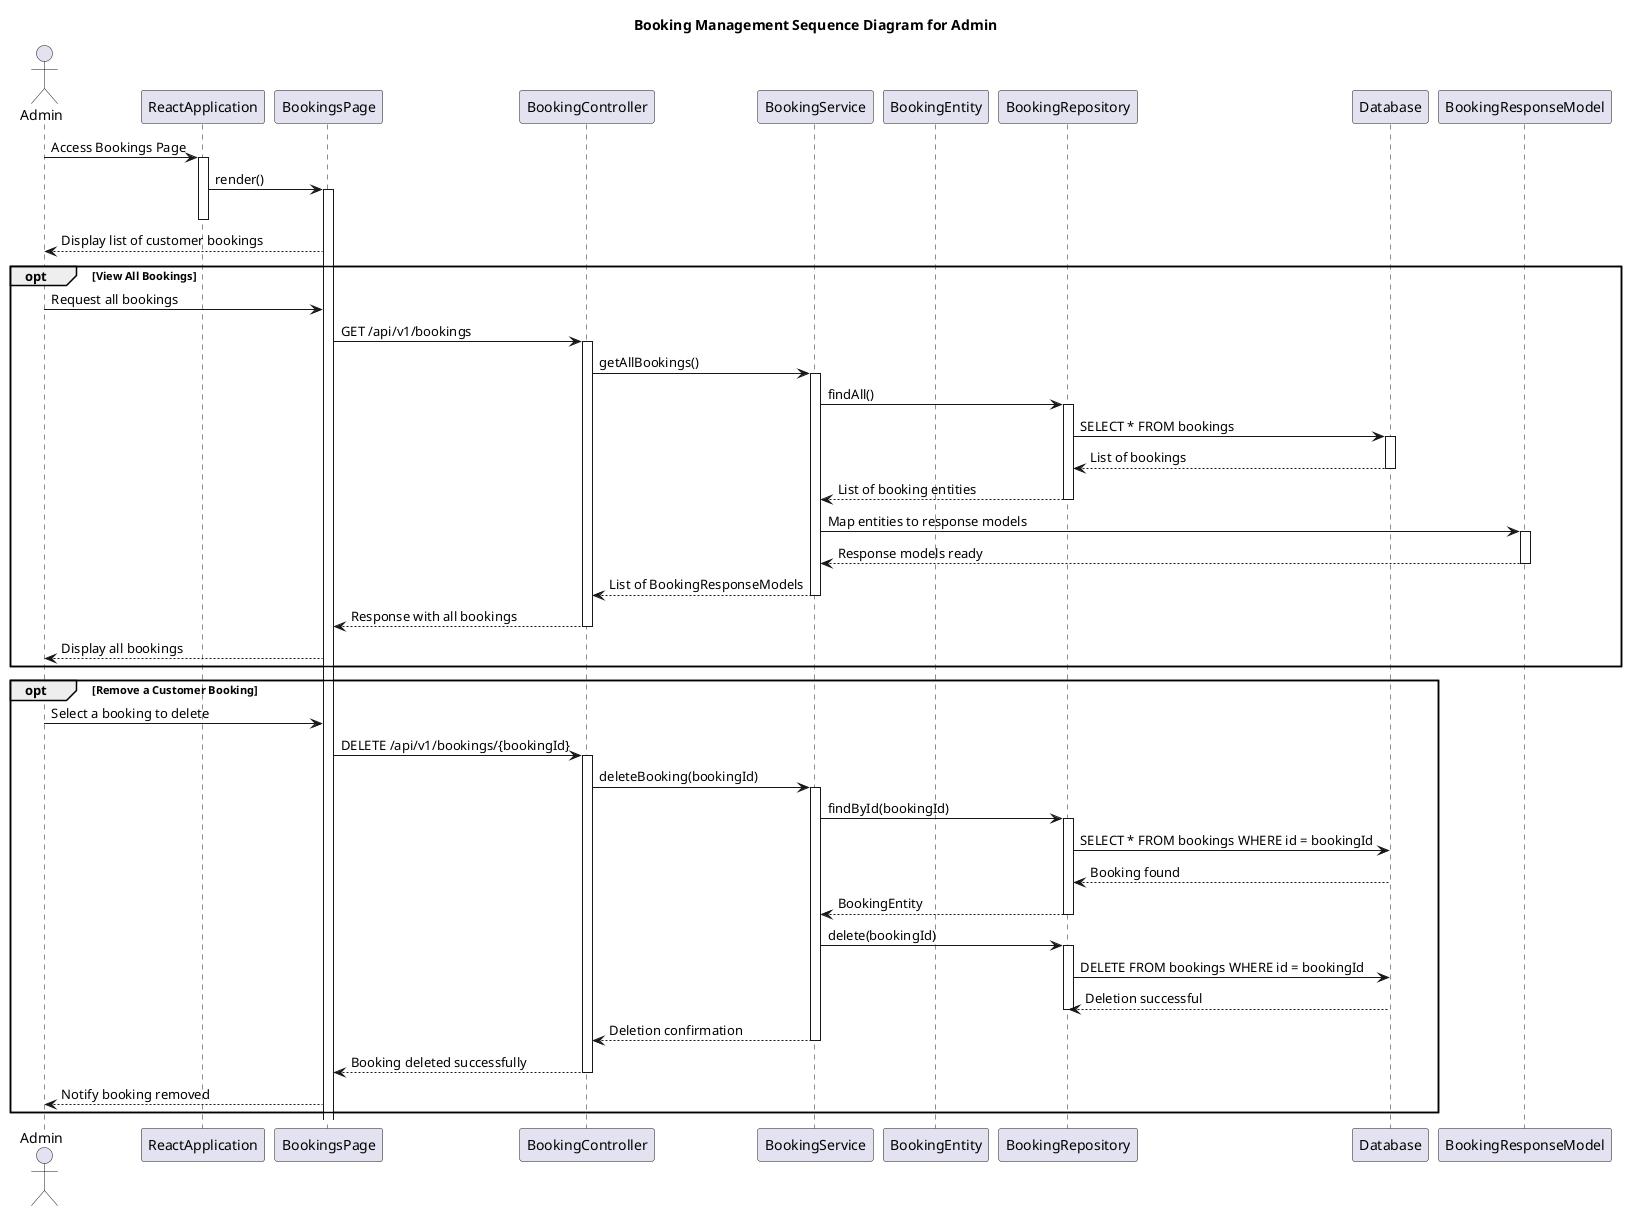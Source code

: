 @startuml
title Booking Management Sequence Diagram for Admin

actor Admin
participant ReactApplication
participant BookingsPage
participant BookingController
participant BookingService
participant BookingEntity
participant BookingRepository
participant Database
participant BookingResponseModel

Admin -> ReactApplication : Access Bookings Page
activate ReactApplication

ReactApplication -> BookingsPage : render()
activate BookingsPage
deactivate ReactApplication

BookingsPage --> Admin : Display list of customer bookings

opt View All Bookings
    Admin -> BookingsPage : Request all bookings
    BookingsPage -> BookingController : GET /api/v1/bookings
    activate BookingController

    BookingController -> BookingService : getAllBookings()
    activate BookingService

    BookingService -> BookingRepository : findAll()
    activate BookingRepository

    BookingRepository -> Database : SELECT * FROM bookings
    activate Database
    Database --> BookingRepository : List of bookings
    deactivate Database

    BookingRepository --> BookingService : List of booking entities
    deactivate BookingRepository

    BookingService -> BookingResponseModel : Map entities to response models
    activate BookingResponseModel
    BookingResponseModel --> BookingService : Response models ready
    deactivate BookingResponseModel

    BookingService --> BookingController : List of BookingResponseModels
    deactivate BookingService

    BookingController --> BookingsPage : Response with all bookings
    deactivate BookingController

    BookingsPage --> Admin : Display all bookings
end

opt Remove a Customer Booking
    Admin -> BookingsPage : Select a booking to delete
    BookingsPage -> BookingController : DELETE /api/v1/bookings/{bookingId}
    activate BookingController

    BookingController -> BookingService : deleteBooking(bookingId)
    activate BookingService

    BookingService -> BookingRepository : findById(bookingId)
    activate BookingRepository

    BookingRepository -> Database : SELECT * FROM bookings WHERE id = bookingId
    Database --> BookingRepository : Booking found
    deactivate Database

    BookingRepository --> BookingService : BookingEntity
    deactivate BookingRepository

    BookingService -> BookingRepository : delete(bookingId)
    activate BookingRepository
    BookingRepository -> Database : DELETE FROM bookings WHERE id = bookingId
    Database --> BookingRepository : Deletion successful
    deactivate BookingRepository

    BookingService --> BookingController : Deletion confirmation
    deactivate BookingService

    BookingController --> BookingsPage : Booking deleted successfully
    deactivate BookingController

    BookingsPage --> Admin : Notify booking removed
end

@enduml

